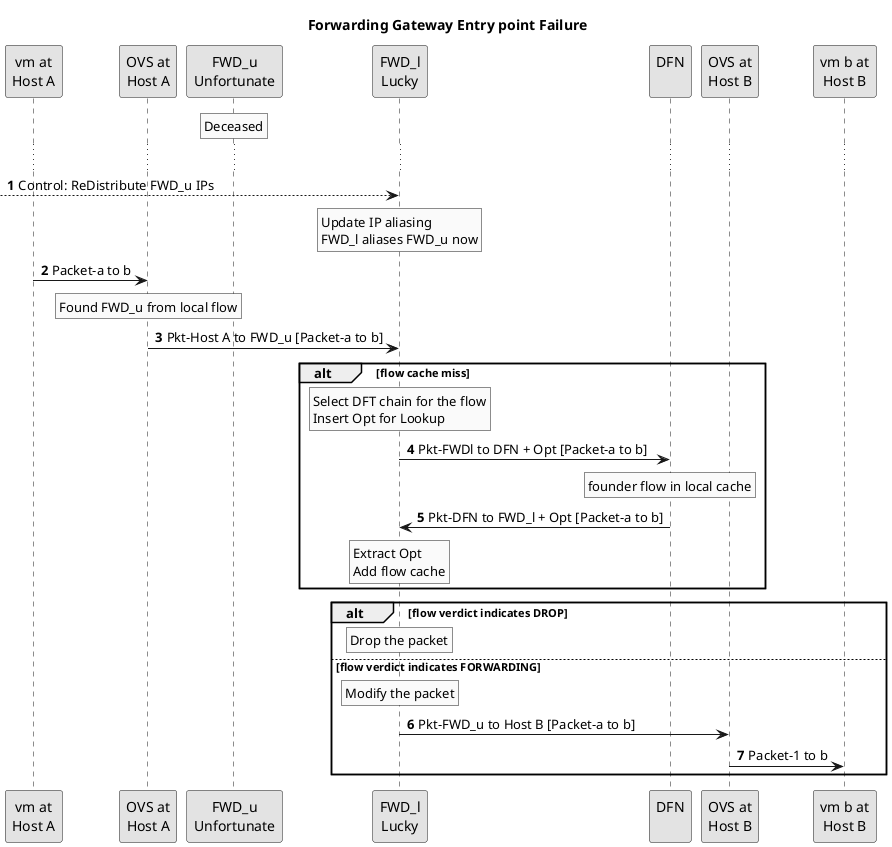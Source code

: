 @startuml

' SPDX-License-Identifier: MIT
' Copyright (c) 2020 The Authors.

' Authors: Bin Liang

' Permission is hereby granted, free of charge, to any person obtaining a copy
' of this software and associated documentation files (the "Software"), to deal
' in the Software without restriction, including without limitation the rights
' to use, copy, modify, merge, publish, distribute, sublicense, and/or sell
' copies of the Software, and to permit persons to whom the Software is
' furnished to do so, subject to the following conditions:The above copyright
' notice and this permission notice shall be included in all copies or
' substantial portions of the Software.THE SOFTWARE IS PROVIDED "AS IS",
' WITHOUT WARRANTY OF ANY KIND, EXPRESS OR IMPLIED, INCLUDING BUT NOT LIMITED
' TO THE WARRANTIES OF MERCHANTABILITY, FITNESS FOR A PARTICULAR PURPOSE AND
' NONINFRINGEMENT. IN NO EVENT SHALL THE AUTHORS OR COPYRIGHT HOLDERS BE LIABLE
' FOR ANY CLAIM, DAMAGES OR OTHER LIABILITY, WHETHER IN AN ACTION OF CONTRACT,
' TORT OR OTHERWISE, ARISING FROM, OUT OF OR IN CONNECTION WITH THE SOFTWARE OR
' THE USE OR OTHER DEALINGS IN THE SOFTWARE.

title Forwarding Gateway Entry point Failure
skinparam monochrome true
autonumber

participant "vm at\nHost A" as a
participant "OVS at\nHost A" as oa
participant "FWD_u\nUnfortunate" as FWD_u
participant "FWD_l\nLucky" as FWD_l
participant "DFN\n" as DFN
participant "OVS at\nHost B" as ob
participant "vm b at\nHost B" as b

rnote over FWD_u
    Deceased
endrnote
...
[--> FWD_l: Control: ReDistribute FWD_u IPs
rnote over FWD_l
    Update IP aliasing
    FWD_l aliases FWD_u now
endrnote
a -> oa: Packet-a to b
rnote over oa
    Found FWD_u from local flow
endrnote
oa -> FWD_l: Pkt-Host A to FWD_u [Packet-a to b]
alt flow cache miss
    rnote over FWD_l
        Select DFT chain for the flow
        Insert Opt for Lookup
    endrnote
    FWD_l -> DFN: Pkt-FWDl to DFN + Opt [Packet-a to b]
    rnote over DFN
        founder flow in local cache
    endrnote
    DFN -> FWD_l: Pkt-DFN to FWD_l + Opt [Packet-a to b]
    rnote over FWD_l
        Extract Opt
        Add flow cache
    endrnote
end
alt flow verdict indicates DROP
    rnote over FWD_l
        Drop the packet
    endrnote
else flow verdict indicates FORWARDING
    rnote over FWD_l
        Modify the packet
    endrnote
    FWD_l -> ob: Pkt-FWD_u to Host B [Packet-a to b]
    ob -> b: Packet-1 to b
end

@enduml
